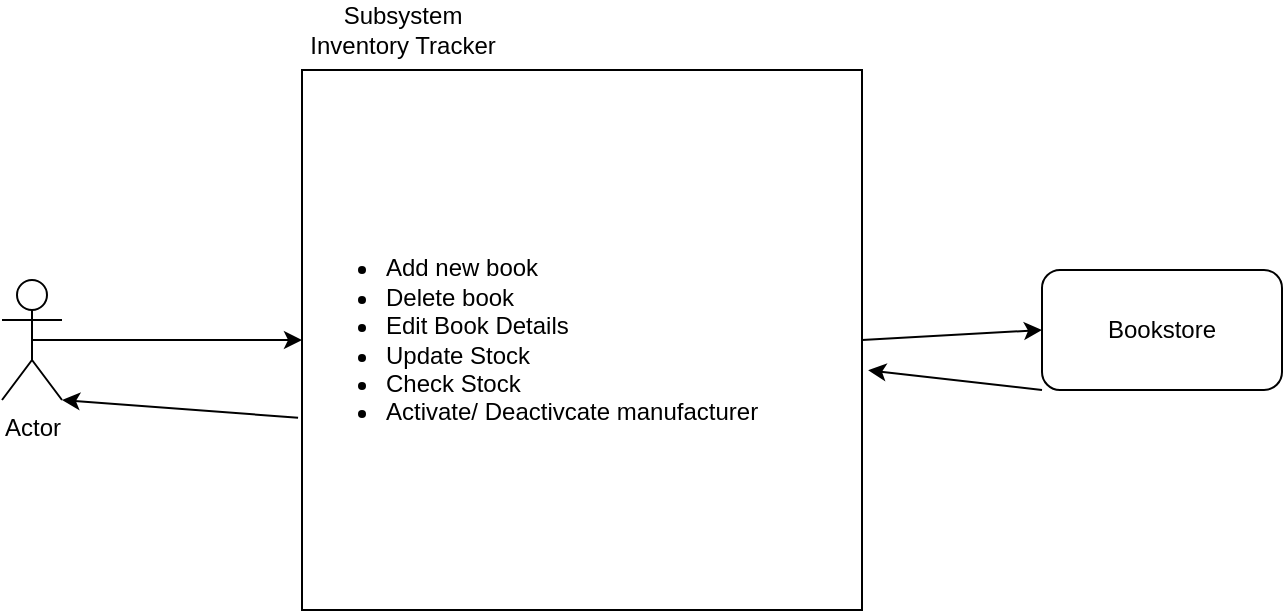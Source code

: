 <mxfile version="12.9.6" type="google"><diagram id="C5RBs43oDa-KdzZeNtuy" name="Page-1"><mxGraphModel dx="1146" dy="789" grid="1" gridSize="10" guides="1" tooltips="1" connect="1" arrows="1" fold="1" page="1" pageScale="1" pageWidth="827" pageHeight="1169" math="0" shadow="0"><root><mxCell id="WIyWlLk6GJQsqaUBKTNV-0"/><mxCell id="WIyWlLk6GJQsqaUBKTNV-1" parent="WIyWlLk6GJQsqaUBKTNV-0"/><mxCell id="LKfOiU7MeO_c9YCRvm8G-4" value="Actor" style="shape=umlActor;verticalLabelPosition=bottom;labelBackgroundColor=#ffffff;verticalAlign=top;html=1;outlineConnect=0;" vertex="1" parent="WIyWlLk6GJQsqaUBKTNV-1"><mxGeometry x="80" y="235" width="30" height="60" as="geometry"/></mxCell><mxCell id="LKfOiU7MeO_c9YCRvm8G-5" value="Bookstore" style="rounded=1;whiteSpace=wrap;html=1;" vertex="1" parent="WIyWlLk6GJQsqaUBKTNV-1"><mxGeometry x="600" y="230" width="120" height="60" as="geometry"/></mxCell><mxCell id="LKfOiU7MeO_c9YCRvm8G-7" value="Subsystem&lt;br&gt;Inventory Tracker" style="text;html=1;align=center;verticalAlign=middle;resizable=0;points=[];autosize=1;" vertex="1" parent="WIyWlLk6GJQsqaUBKTNV-1"><mxGeometry x="225" y="95" width="110" height="30" as="geometry"/></mxCell><mxCell id="LKfOiU7MeO_c9YCRvm8G-9" value="&lt;ul&gt;&lt;li&gt;Add new book&lt;/li&gt;&lt;li&gt;Delete book&lt;/li&gt;&lt;li&gt;Edit Book Details&lt;/li&gt;&lt;li&gt;Update Stock&lt;/li&gt;&lt;li&gt;Check Stock&lt;/li&gt;&lt;li&gt;Activate/ Deactivcate manufacturer&lt;/li&gt;&lt;/ul&gt;" style="rounded=0;whiteSpace=wrap;html=1;align=left;" vertex="1" parent="WIyWlLk6GJQsqaUBKTNV-1"><mxGeometry x="230" y="130" width="280" height="270" as="geometry"/></mxCell><mxCell id="LKfOiU7MeO_c9YCRvm8G-12" value="" style="endArrow=classic;html=1;exitX=0.5;exitY=0.5;exitDx=0;exitDy=0;exitPerimeter=0;" edge="1" parent="WIyWlLk6GJQsqaUBKTNV-1" source="LKfOiU7MeO_c9YCRvm8G-4" target="LKfOiU7MeO_c9YCRvm8G-9"><mxGeometry width="50" height="50" relative="1" as="geometry"><mxPoint x="430" y="430" as="sourcePoint"/><mxPoint x="480" y="380" as="targetPoint"/></mxGeometry></mxCell><mxCell id="LKfOiU7MeO_c9YCRvm8G-14" value="" style="endArrow=classic;html=1;exitX=1;exitY=0.5;exitDx=0;exitDy=0;entryX=0;entryY=0.5;entryDx=0;entryDy=0;" edge="1" parent="WIyWlLk6GJQsqaUBKTNV-1" source="LKfOiU7MeO_c9YCRvm8G-9" target="LKfOiU7MeO_c9YCRvm8G-5"><mxGeometry width="50" height="50" relative="1" as="geometry"><mxPoint x="430" y="430" as="sourcePoint"/><mxPoint x="480" y="380" as="targetPoint"/></mxGeometry></mxCell><mxCell id="LKfOiU7MeO_c9YCRvm8G-15" value="" style="endArrow=classic;html=1;entryX=1.011;entryY=0.556;entryDx=0;entryDy=0;entryPerimeter=0;exitX=0;exitY=1;exitDx=0;exitDy=0;" edge="1" parent="WIyWlLk6GJQsqaUBKTNV-1" source="LKfOiU7MeO_c9YCRvm8G-5" target="LKfOiU7MeO_c9YCRvm8G-9"><mxGeometry width="50" height="50" relative="1" as="geometry"><mxPoint x="430" y="430" as="sourcePoint"/><mxPoint x="480" y="380" as="targetPoint"/></mxGeometry></mxCell><mxCell id="LKfOiU7MeO_c9YCRvm8G-16" value="" style="endArrow=classic;html=1;entryX=1;entryY=1;entryDx=0;entryDy=0;entryPerimeter=0;exitX=-0.007;exitY=0.644;exitDx=0;exitDy=0;exitPerimeter=0;" edge="1" parent="WIyWlLk6GJQsqaUBKTNV-1" source="LKfOiU7MeO_c9YCRvm8G-9" target="LKfOiU7MeO_c9YCRvm8G-4"><mxGeometry width="50" height="50" relative="1" as="geometry"><mxPoint x="430" y="430" as="sourcePoint"/><mxPoint x="480" y="380" as="targetPoint"/></mxGeometry></mxCell></root></mxGraphModel></diagram></mxfile>